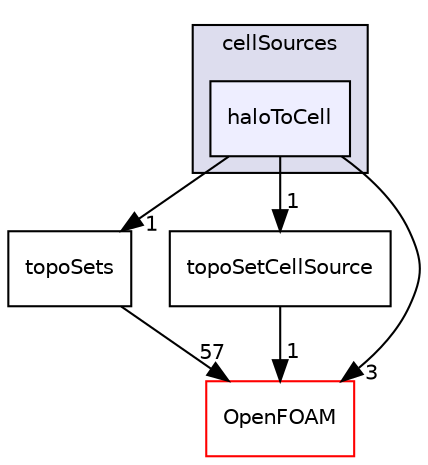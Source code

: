 digraph "src/meshTools/sets/cellSources/haloToCell" {
  bgcolor=transparent;
  compound=true
  node [ fontsize="10", fontname="Helvetica"];
  edge [ labelfontsize="10", labelfontname="Helvetica"];
  subgraph clusterdir_fc621d78dcee889743a7b51abdefc9d7 {
    graph [ bgcolor="#ddddee", pencolor="black", label="cellSources" fontname="Helvetica", fontsize="10", URL="dir_fc621d78dcee889743a7b51abdefc9d7.html"]
  dir_d94bcf485ae1f129baba33009e6506c6 [shape=box, label="haloToCell", style="filled", fillcolor="#eeeeff", pencolor="black", URL="dir_d94bcf485ae1f129baba33009e6506c6.html"];
  }
  dir_d23dbc881ee772048f144c3220c0e8b5 [shape=box label="topoSets" URL="dir_d23dbc881ee772048f144c3220c0e8b5.html"];
  dir_3570c6bb5166bbf938854d30b3221ba9 [shape=box label="topoSetCellSource" URL="dir_3570c6bb5166bbf938854d30b3221ba9.html"];
  dir_c5473ff19b20e6ec4dfe5c310b3778a8 [shape=box label="OpenFOAM" color="red" URL="dir_c5473ff19b20e6ec4dfe5c310b3778a8.html"];
  dir_d23dbc881ee772048f144c3220c0e8b5->dir_c5473ff19b20e6ec4dfe5c310b3778a8 [headlabel="57", labeldistance=1.5 headhref="dir_002115_002151.html"];
  dir_d94bcf485ae1f129baba33009e6506c6->dir_d23dbc881ee772048f144c3220c0e8b5 [headlabel="1", labeldistance=1.5 headhref="dir_002061_002115.html"];
  dir_d94bcf485ae1f129baba33009e6506c6->dir_3570c6bb5166bbf938854d30b3221ba9 [headlabel="1", labeldistance=1.5 headhref="dir_002061_002074.html"];
  dir_d94bcf485ae1f129baba33009e6506c6->dir_c5473ff19b20e6ec4dfe5c310b3778a8 [headlabel="3", labeldistance=1.5 headhref="dir_002061_002151.html"];
  dir_3570c6bb5166bbf938854d30b3221ba9->dir_c5473ff19b20e6ec4dfe5c310b3778a8 [headlabel="1", labeldistance=1.5 headhref="dir_002074_002151.html"];
}
